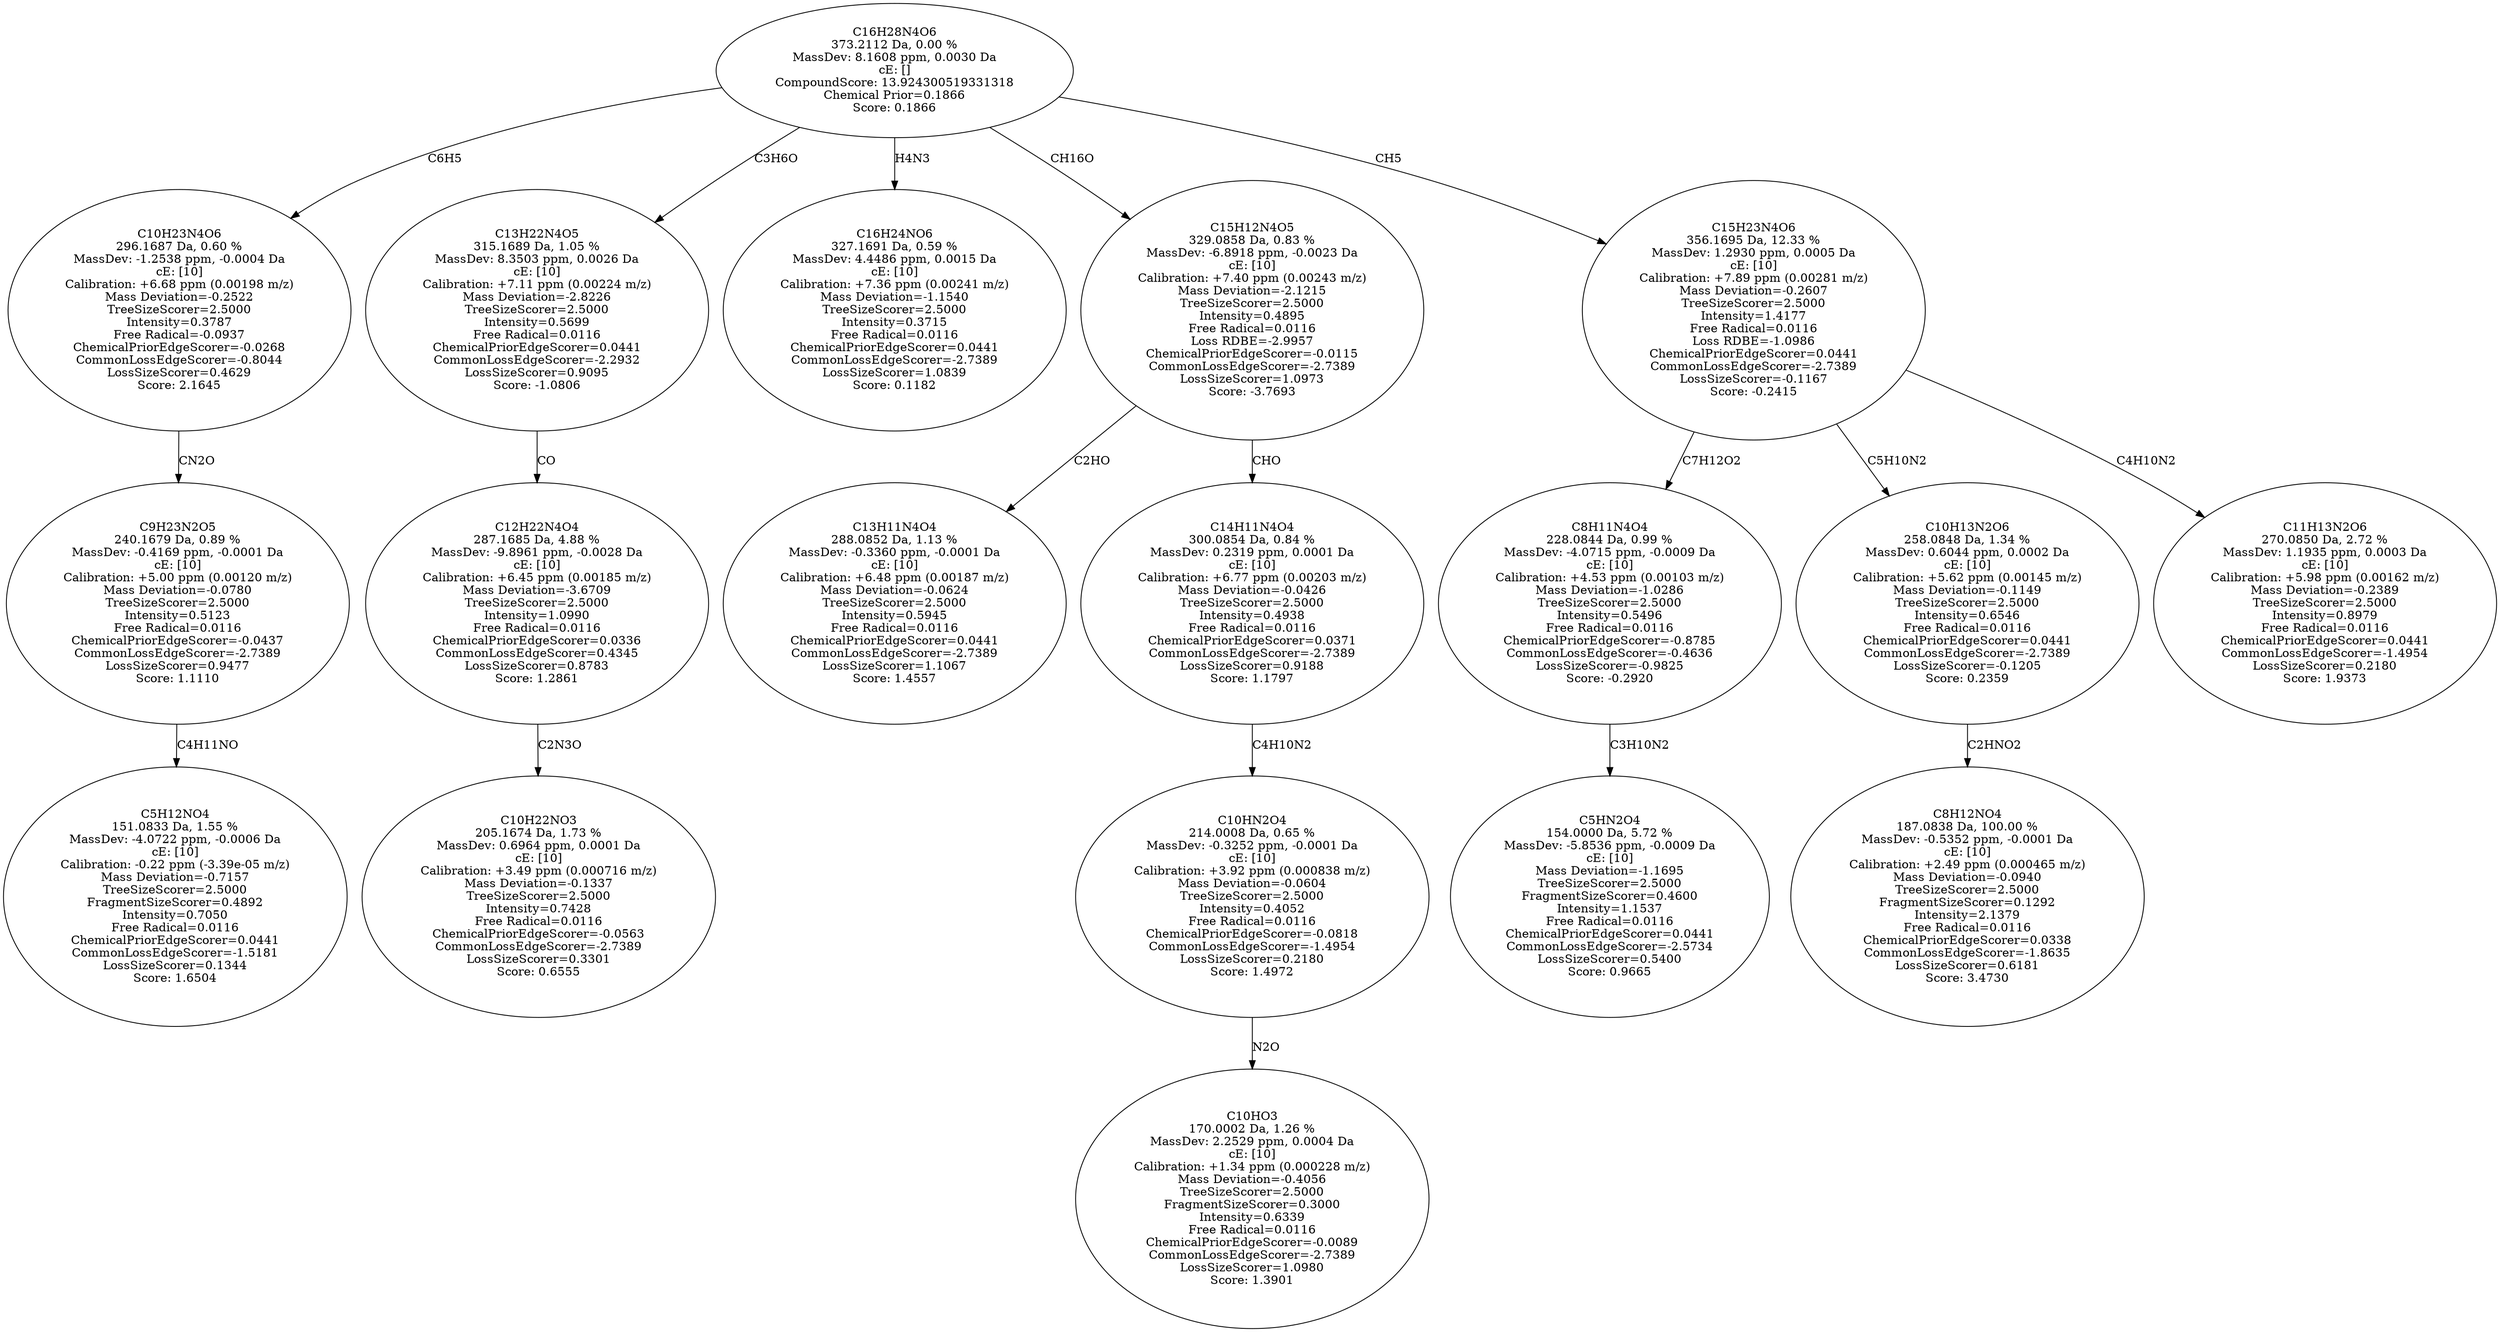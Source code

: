 strict digraph {
v1 [label="C5H12NO4\n151.0833 Da, 1.55 %\nMassDev: -4.0722 ppm, -0.0006 Da\ncE: [10]\nCalibration: -0.22 ppm (-3.39e-05 m/z)\nMass Deviation=-0.7157\nTreeSizeScorer=2.5000\nFragmentSizeScorer=0.4892\nIntensity=0.7050\nFree Radical=0.0116\nChemicalPriorEdgeScorer=0.0441\nCommonLossEdgeScorer=-1.5181\nLossSizeScorer=0.1344\nScore: 1.6504"];
v2 [label="C9H23N2O5\n240.1679 Da, 0.89 %\nMassDev: -0.4169 ppm, -0.0001 Da\ncE: [10]\nCalibration: +5.00 ppm (0.00120 m/z)\nMass Deviation=-0.0780\nTreeSizeScorer=2.5000\nIntensity=0.5123\nFree Radical=0.0116\nChemicalPriorEdgeScorer=-0.0437\nCommonLossEdgeScorer=-2.7389\nLossSizeScorer=0.9477\nScore: 1.1110"];
v3 [label="C10H23N4O6\n296.1687 Da, 0.60 %\nMassDev: -1.2538 ppm, -0.0004 Da\ncE: [10]\nCalibration: +6.68 ppm (0.00198 m/z)\nMass Deviation=-0.2522\nTreeSizeScorer=2.5000\nIntensity=0.3787\nFree Radical=-0.0937\nChemicalPriorEdgeScorer=-0.0268\nCommonLossEdgeScorer=-0.8044\nLossSizeScorer=0.4629\nScore: 2.1645"];
v4 [label="C10H22NO3\n205.1674 Da, 1.73 %\nMassDev: 0.6964 ppm, 0.0001 Da\ncE: [10]\nCalibration: +3.49 ppm (0.000716 m/z)\nMass Deviation=-0.1337\nTreeSizeScorer=2.5000\nIntensity=0.7428\nFree Radical=0.0116\nChemicalPriorEdgeScorer=-0.0563\nCommonLossEdgeScorer=-2.7389\nLossSizeScorer=0.3301\nScore: 0.6555"];
v5 [label="C12H22N4O4\n287.1685 Da, 4.88 %\nMassDev: -9.8961 ppm, -0.0028 Da\ncE: [10]\nCalibration: +6.45 ppm (0.00185 m/z)\nMass Deviation=-3.6709\nTreeSizeScorer=2.5000\nIntensity=1.0990\nFree Radical=0.0116\nChemicalPriorEdgeScorer=0.0336\nCommonLossEdgeScorer=0.4345\nLossSizeScorer=0.8783\nScore: 1.2861"];
v6 [label="C13H22N4O5\n315.1689 Da, 1.05 %\nMassDev: 8.3503 ppm, 0.0026 Da\ncE: [10]\nCalibration: +7.11 ppm (0.00224 m/z)\nMass Deviation=-2.8226\nTreeSizeScorer=2.5000\nIntensity=0.5699\nFree Radical=0.0116\nChemicalPriorEdgeScorer=0.0441\nCommonLossEdgeScorer=-2.2932\nLossSizeScorer=0.9095\nScore: -1.0806"];
v7 [label="C16H24NO6\n327.1691 Da, 0.59 %\nMassDev: 4.4486 ppm, 0.0015 Da\ncE: [10]\nCalibration: +7.36 ppm (0.00241 m/z)\nMass Deviation=-1.1540\nTreeSizeScorer=2.5000\nIntensity=0.3715\nFree Radical=0.0116\nChemicalPriorEdgeScorer=0.0441\nCommonLossEdgeScorer=-2.7389\nLossSizeScorer=1.0839\nScore: 0.1182"];
v8 [label="C13H11N4O4\n288.0852 Da, 1.13 %\nMassDev: -0.3360 ppm, -0.0001 Da\ncE: [10]\nCalibration: +6.48 ppm (0.00187 m/z)\nMass Deviation=-0.0624\nTreeSizeScorer=2.5000\nIntensity=0.5945\nFree Radical=0.0116\nChemicalPriorEdgeScorer=0.0441\nCommonLossEdgeScorer=-2.7389\nLossSizeScorer=1.1067\nScore: 1.4557"];
v9 [label="C10HO3\n170.0002 Da, 1.26 %\nMassDev: 2.2529 ppm, 0.0004 Da\ncE: [10]\nCalibration: +1.34 ppm (0.000228 m/z)\nMass Deviation=-0.4056\nTreeSizeScorer=2.5000\nFragmentSizeScorer=0.3000\nIntensity=0.6339\nFree Radical=0.0116\nChemicalPriorEdgeScorer=-0.0089\nCommonLossEdgeScorer=-2.7389\nLossSizeScorer=1.0980\nScore: 1.3901"];
v10 [label="C10HN2O4\n214.0008 Da, 0.65 %\nMassDev: -0.3252 ppm, -0.0001 Da\ncE: [10]\nCalibration: +3.92 ppm (0.000838 m/z)\nMass Deviation=-0.0604\nTreeSizeScorer=2.5000\nIntensity=0.4052\nFree Radical=0.0116\nChemicalPriorEdgeScorer=-0.0818\nCommonLossEdgeScorer=-1.4954\nLossSizeScorer=0.2180\nScore: 1.4972"];
v11 [label="C14H11N4O4\n300.0854 Da, 0.84 %\nMassDev: 0.2319 ppm, 0.0001 Da\ncE: [10]\nCalibration: +6.77 ppm (0.00203 m/z)\nMass Deviation=-0.0426\nTreeSizeScorer=2.5000\nIntensity=0.4938\nFree Radical=0.0116\nChemicalPriorEdgeScorer=0.0371\nCommonLossEdgeScorer=-2.7389\nLossSizeScorer=0.9188\nScore: 1.1797"];
v12 [label="C15H12N4O5\n329.0858 Da, 0.83 %\nMassDev: -6.8918 ppm, -0.0023 Da\ncE: [10]\nCalibration: +7.40 ppm (0.00243 m/z)\nMass Deviation=-2.1215\nTreeSizeScorer=2.5000\nIntensity=0.4895\nFree Radical=0.0116\nLoss RDBE=-2.9957\nChemicalPriorEdgeScorer=-0.0115\nCommonLossEdgeScorer=-2.7389\nLossSizeScorer=1.0973\nScore: -3.7693"];
v13 [label="C5HN2O4\n154.0000 Da, 5.72 %\nMassDev: -5.8536 ppm, -0.0009 Da\ncE: [10]\nMass Deviation=-1.1695\nTreeSizeScorer=2.5000\nFragmentSizeScorer=0.4600\nIntensity=1.1537\nFree Radical=0.0116\nChemicalPriorEdgeScorer=0.0441\nCommonLossEdgeScorer=-2.5734\nLossSizeScorer=0.5400\nScore: 0.9665"];
v14 [label="C8H11N4O4\n228.0844 Da, 0.99 %\nMassDev: -4.0715 ppm, -0.0009 Da\ncE: [10]\nCalibration: +4.53 ppm (0.00103 m/z)\nMass Deviation=-1.0286\nTreeSizeScorer=2.5000\nIntensity=0.5496\nFree Radical=0.0116\nChemicalPriorEdgeScorer=-0.8785\nCommonLossEdgeScorer=-0.4636\nLossSizeScorer=-0.9825\nScore: -0.2920"];
v15 [label="C8H12NO4\n187.0838 Da, 100.00 %\nMassDev: -0.5352 ppm, -0.0001 Da\ncE: [10]\nCalibration: +2.49 ppm (0.000465 m/z)\nMass Deviation=-0.0940\nTreeSizeScorer=2.5000\nFragmentSizeScorer=0.1292\nIntensity=2.1379\nFree Radical=0.0116\nChemicalPriorEdgeScorer=0.0338\nCommonLossEdgeScorer=-1.8635\nLossSizeScorer=0.6181\nScore: 3.4730"];
v16 [label="C10H13N2O6\n258.0848 Da, 1.34 %\nMassDev: 0.6044 ppm, 0.0002 Da\ncE: [10]\nCalibration: +5.62 ppm (0.00145 m/z)\nMass Deviation=-0.1149\nTreeSizeScorer=2.5000\nIntensity=0.6546\nFree Radical=0.0116\nChemicalPriorEdgeScorer=0.0441\nCommonLossEdgeScorer=-2.7389\nLossSizeScorer=-0.1205\nScore: 0.2359"];
v17 [label="C11H13N2O6\n270.0850 Da, 2.72 %\nMassDev: 1.1935 ppm, 0.0003 Da\ncE: [10]\nCalibration: +5.98 ppm (0.00162 m/z)\nMass Deviation=-0.2389\nTreeSizeScorer=2.5000\nIntensity=0.8979\nFree Radical=0.0116\nChemicalPriorEdgeScorer=0.0441\nCommonLossEdgeScorer=-1.4954\nLossSizeScorer=0.2180\nScore: 1.9373"];
v18 [label="C15H23N4O6\n356.1695 Da, 12.33 %\nMassDev: 1.2930 ppm, 0.0005 Da\ncE: [10]\nCalibration: +7.89 ppm (0.00281 m/z)\nMass Deviation=-0.2607\nTreeSizeScorer=2.5000\nIntensity=1.4177\nFree Radical=0.0116\nLoss RDBE=-1.0986\nChemicalPriorEdgeScorer=0.0441\nCommonLossEdgeScorer=-2.7389\nLossSizeScorer=-0.1167\nScore: -0.2415"];
v19 [label="C16H28N4O6\n373.2112 Da, 0.00 %\nMassDev: 8.1608 ppm, 0.0030 Da\ncE: []\nCompoundScore: 13.924300519331318\nChemical Prior=0.1866\nScore: 0.1866"];
v2 -> v1 [label="C4H11NO"];
v3 -> v2 [label="CN2O"];
v19 -> v3 [label="C6H5"];
v5 -> v4 [label="C2N3O"];
v6 -> v5 [label="CO"];
v19 -> v6 [label="C3H6O"];
v19 -> v7 [label="H4N3"];
v12 -> v8 [label="C2HO"];
v10 -> v9 [label="N2O"];
v11 -> v10 [label="C4H10N2"];
v12 -> v11 [label="CHO"];
v19 -> v12 [label="CH16O"];
v14 -> v13 [label="C3H10N2"];
v18 -> v14 [label="C7H12O2"];
v16 -> v15 [label="C2HNO2"];
v18 -> v16 [label="C5H10N2"];
v18 -> v17 [label="C4H10N2"];
v19 -> v18 [label="CH5"];
}